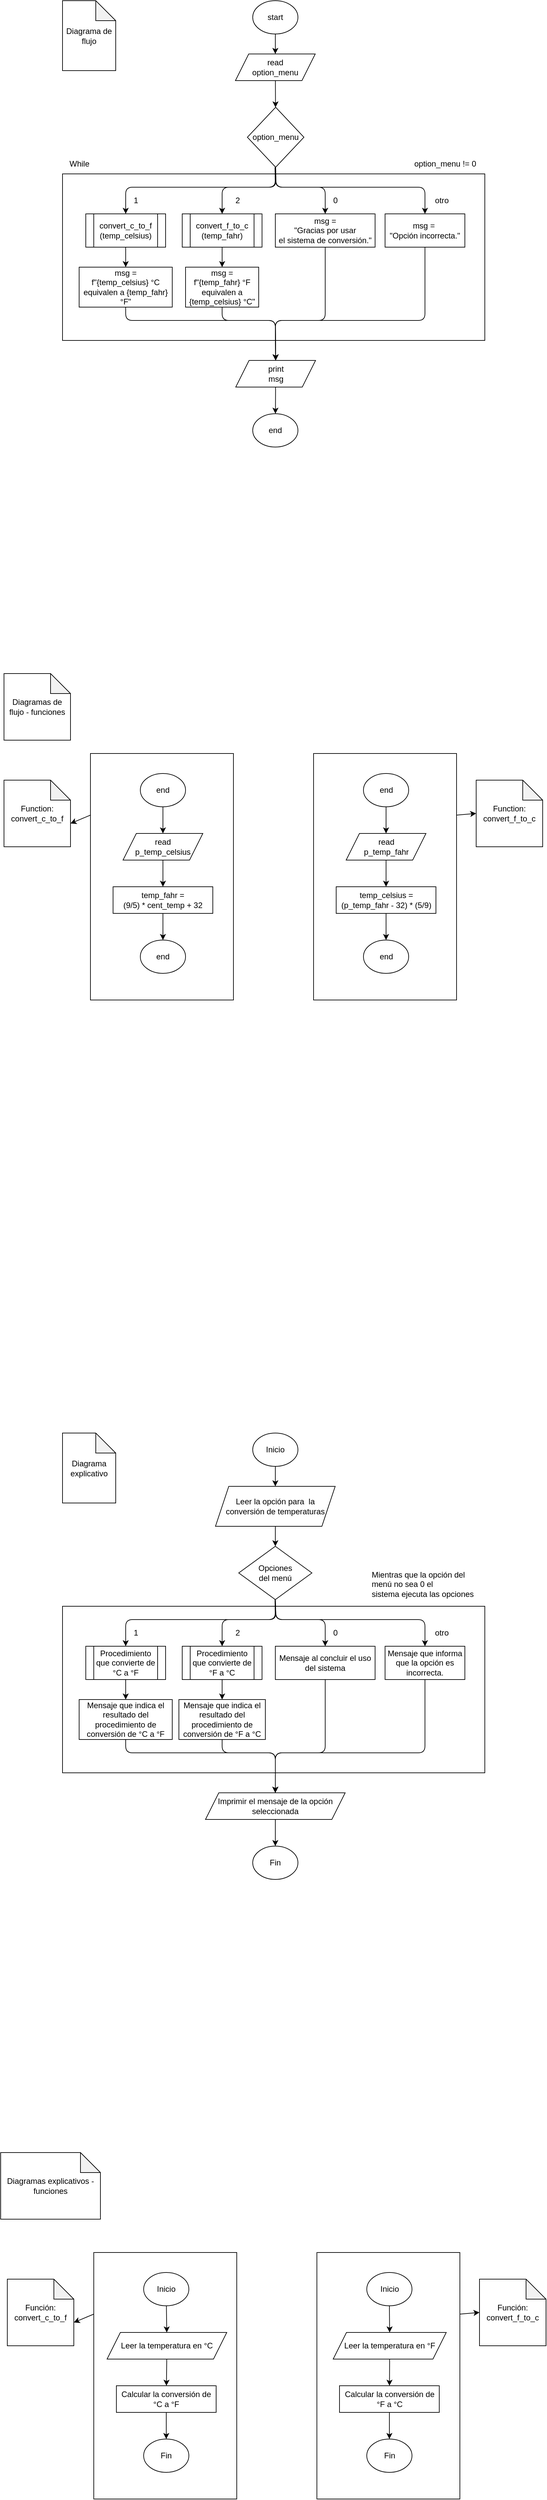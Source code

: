 <mxfile>
    <diagram id="xhpaAqn9Cxa-EPYrbFXT" name="grades_converter_diagrams">
        <mxGraphModel dx="445" dy="912" grid="1" gridSize="10" guides="1" tooltips="1" connect="1" arrows="1" fold="1" page="1" pageScale="1" pageWidth="850" pageHeight="1100" math="0" shadow="0">
            <root>
                <mxCell id="0"/>
                <mxCell id="1" parent="0"/>
                <mxCell id="78" value="" style="rounded=0;whiteSpace=wrap;html=1;" parent="1" vertex="1">
                    <mxGeometry x="108" y="390" width="635" height="250" as="geometry"/>
                </mxCell>
                <mxCell id="5" value="" style="edgeStyle=none;html=1;entryX=0.5;entryY=0;entryDx=0;entryDy=0;" parent="1" source="2" target="18" edge="1">
                    <mxGeometry relative="1" as="geometry">
                        <mxPoint x="428" y="210" as="targetPoint"/>
                    </mxGeometry>
                </mxCell>
                <mxCell id="2" value="start" style="ellipse;whiteSpace=wrap;html=1;" parent="1" vertex="1">
                    <mxGeometry x="394" y="130" width="68" height="50" as="geometry"/>
                </mxCell>
                <mxCell id="12" value="end" style="ellipse;whiteSpace=wrap;html=1;" parent="1" vertex="1">
                    <mxGeometry x="394" y="750" width="68" height="50" as="geometry"/>
                </mxCell>
                <mxCell id="14" value="Diagrama de flujo" style="shape=note;whiteSpace=wrap;html=1;backgroundOutline=1;darkOpacity=0.05;" parent="1" vertex="1">
                    <mxGeometry x="108" y="130" width="80" height="105" as="geometry"/>
                </mxCell>
                <mxCell id="53" value="" style="edgeStyle=none;html=1;" parent="1" source="17" target="12" edge="1">
                    <mxGeometry relative="1" as="geometry"/>
                </mxCell>
                <mxCell id="17" value="print&lt;br&gt;msg" style="shape=parallelogram;perimeter=parallelogramPerimeter;whiteSpace=wrap;html=1;fixedSize=1;" parent="1" vertex="1">
                    <mxGeometry x="368.5" y="670" width="120" height="40" as="geometry"/>
                </mxCell>
                <mxCell id="22" value="" style="edgeStyle=none;html=1;" parent="1" source="18" target="21" edge="1">
                    <mxGeometry relative="1" as="geometry"/>
                </mxCell>
                <mxCell id="18" value="read&lt;br&gt;option_menu" style="shape=parallelogram;perimeter=parallelogramPerimeter;whiteSpace=wrap;html=1;fixedSize=1;" parent="1" vertex="1">
                    <mxGeometry x="368" y="210" width="120" height="40" as="geometry"/>
                </mxCell>
                <mxCell id="25" value="" style="edgeStyle=none;html=1;entryX=0.5;entryY=0;entryDx=0;entryDy=0;exitX=0.5;exitY=1;exitDx=0;exitDy=0;" parent="1" source="21" target="37" edge="1">
                    <mxGeometry relative="1" as="geometry">
                        <mxPoint x="428.5" y="450" as="targetPoint"/>
                        <Array as="points">
                            <mxPoint x="429" y="410"/>
                            <mxPoint x="348" y="410"/>
                        </Array>
                    </mxGeometry>
                </mxCell>
                <mxCell id="21" value="option_menu" style="rhombus;whiteSpace=wrap;html=1;" parent="1" vertex="1">
                    <mxGeometry x="386" y="290" width="85" height="90" as="geometry"/>
                </mxCell>
                <mxCell id="32" value="1" style="text;html=1;align=center;verticalAlign=middle;resizable=0;points=[];autosize=1;strokeColor=none;fillColor=none;" parent="1" vertex="1">
                    <mxGeometry x="203" y="415" width="30" height="30" as="geometry"/>
                </mxCell>
                <mxCell id="33" value="2" style="text;html=1;align=center;verticalAlign=middle;resizable=0;points=[];autosize=1;strokeColor=none;fillColor=none;" parent="1" vertex="1">
                    <mxGeometry x="356" y="415" width="30" height="30" as="geometry"/>
                </mxCell>
                <mxCell id="34" value="otro" style="text;html=1;align=center;verticalAlign=middle;resizable=0;points=[];autosize=1;strokeColor=none;fillColor=none;" parent="1" vertex="1">
                    <mxGeometry x="657.5" y="415" width="40" height="30" as="geometry"/>
                </mxCell>
                <mxCell id="46" value="" style="edgeStyle=none;html=1;" parent="1" source="36" target="45" edge="1">
                    <mxGeometry relative="1" as="geometry"/>
                </mxCell>
                <mxCell id="36" value="convert_c_to_f&lt;br&gt;(temp_celsius)" style="shape=process;whiteSpace=wrap;html=1;backgroundOutline=1;" parent="1" vertex="1">
                    <mxGeometry x="143" y="450" width="120" height="50" as="geometry"/>
                </mxCell>
                <mxCell id="48" value="" style="edgeStyle=none;html=1;entryX=0.5;entryY=0;entryDx=0;entryDy=0;" parent="1" source="37" target="47" edge="1">
                    <mxGeometry relative="1" as="geometry"/>
                </mxCell>
                <mxCell id="37" value="convert_f_to_c&lt;br&gt;(temp_fahr)" style="shape=process;whiteSpace=wrap;html=1;backgroundOutline=1;" parent="1" vertex="1">
                    <mxGeometry x="288" y="450" width="120" height="50" as="geometry"/>
                </mxCell>
                <mxCell id="38" value="" style="edgeStyle=none;html=1;exitX=0.5;exitY=1;exitDx=0;exitDy=0;entryX=0.5;entryY=0;entryDx=0;entryDy=0;" parent="1" source="21" target="41" edge="1">
                    <mxGeometry relative="1" as="geometry">
                        <mxPoint x="438.5" y="390" as="sourcePoint"/>
                        <mxPoint x="503" y="450" as="targetPoint"/>
                        <Array as="points">
                            <mxPoint x="429" y="410"/>
                            <mxPoint x="503" y="410"/>
                        </Array>
                    </mxGeometry>
                </mxCell>
                <mxCell id="40" value="0" style="text;html=1;align=center;verticalAlign=middle;resizable=0;points=[];autosize=1;strokeColor=none;fillColor=none;" parent="1" vertex="1">
                    <mxGeometry x="503" y="415" width="30" height="30" as="geometry"/>
                </mxCell>
                <mxCell id="41" value="msg =&lt;br&gt;&quot;Gracias por usar &lt;br&gt;el sistema de conversión.&quot;" style="whiteSpace=wrap;html=1;" parent="1" vertex="1">
                    <mxGeometry x="428" y="450" width="150" height="50" as="geometry"/>
                </mxCell>
                <mxCell id="42" value="msg =&amp;nbsp;&lt;br&gt;&quot;Opción incorrecta.&quot;" style="whiteSpace=wrap;html=1;" parent="1" vertex="1">
                    <mxGeometry x="593" y="450" width="120" height="50" as="geometry"/>
                </mxCell>
                <mxCell id="43" value="" style="edgeStyle=none;html=1;entryX=0.5;entryY=0;entryDx=0;entryDy=0;exitX=0.5;exitY=1;exitDx=0;exitDy=0;" parent="1" target="36" edge="1">
                    <mxGeometry relative="1" as="geometry">
                        <mxPoint x="427.5" y="380" as="sourcePoint"/>
                        <mxPoint x="357" y="450" as="targetPoint"/>
                        <Array as="points">
                            <mxPoint x="428" y="410"/>
                            <mxPoint x="203" y="410"/>
                        </Array>
                    </mxGeometry>
                </mxCell>
                <mxCell id="44" value="" style="edgeStyle=none;html=1;exitX=0.5;exitY=1;exitDx=0;exitDy=0;entryX=0.5;entryY=0;entryDx=0;entryDy=0;" parent="1" target="42" edge="1">
                    <mxGeometry relative="1" as="geometry">
                        <mxPoint x="428" y="380" as="sourcePoint"/>
                        <mxPoint x="502.5" y="450" as="targetPoint"/>
                        <Array as="points">
                            <mxPoint x="428.5" y="410"/>
                            <mxPoint x="653" y="410"/>
                        </Array>
                    </mxGeometry>
                </mxCell>
                <mxCell id="45" value="msg =&lt;br&gt;f&quot;{temp_celsius} °C equivalen a {temp_fahr} °F&quot;" style="whiteSpace=wrap;html=1;" parent="1" vertex="1">
                    <mxGeometry x="133" y="530" width="140" height="60" as="geometry"/>
                </mxCell>
                <mxCell id="47" value="msg =&lt;br&gt;f&quot;{temp_fahr} °F equivalen a {temp_celsius} °C&quot;" style="whiteSpace=wrap;html=1;" parent="1" vertex="1">
                    <mxGeometry x="293" y="530" width="110" height="60" as="geometry"/>
                </mxCell>
                <mxCell id="49" value="" style="endArrow=classic;html=1;exitX=0.5;exitY=1;exitDx=0;exitDy=0;entryX=0.5;entryY=0;entryDx=0;entryDy=0;" parent="1" source="45" target="17" edge="1">
                    <mxGeometry width="50" height="50" relative="1" as="geometry">
                        <mxPoint x="423" y="470" as="sourcePoint"/>
                        <mxPoint x="433" y="650" as="targetPoint"/>
                        <Array as="points">
                            <mxPoint x="203" y="610"/>
                            <mxPoint x="428" y="610"/>
                        </Array>
                    </mxGeometry>
                </mxCell>
                <mxCell id="50" value="" style="endArrow=classic;html=1;exitX=0.5;exitY=1;exitDx=0;exitDy=0;entryX=0.5;entryY=0;entryDx=0;entryDy=0;" parent="1" source="47" target="17" edge="1">
                    <mxGeometry width="50" height="50" relative="1" as="geometry">
                        <mxPoint x="364" y="600" as="sourcePoint"/>
                        <mxPoint x="433" y="650" as="targetPoint"/>
                        <Array as="points">
                            <mxPoint x="348" y="610"/>
                            <mxPoint x="428" y="610"/>
                        </Array>
                    </mxGeometry>
                </mxCell>
                <mxCell id="51" value="" style="endArrow=classic;html=1;exitX=0.5;exitY=1;exitDx=0;exitDy=0;entryX=0.5;entryY=0;entryDx=0;entryDy=0;" parent="1" source="41" target="17" edge="1">
                    <mxGeometry width="50" height="50" relative="1" as="geometry">
                        <mxPoint x="423" y="470" as="sourcePoint"/>
                        <mxPoint x="433" y="650" as="targetPoint"/>
                        <Array as="points">
                            <mxPoint x="503" y="610"/>
                            <mxPoint x="428" y="610"/>
                        </Array>
                    </mxGeometry>
                </mxCell>
                <mxCell id="52" value="" style="endArrow=classic;html=1;entryX=0.5;entryY=0;entryDx=0;entryDy=0;" parent="1" source="42" target="17" edge="1">
                    <mxGeometry width="50" height="50" relative="1" as="geometry">
                        <mxPoint x="653" y="500" as="sourcePoint"/>
                        <mxPoint x="433" y="650" as="targetPoint"/>
                        <Array as="points">
                            <mxPoint x="653" y="610"/>
                            <mxPoint x="428" y="610"/>
                        </Array>
                    </mxGeometry>
                </mxCell>
                <mxCell id="79" value="While" style="text;html=1;align=center;verticalAlign=middle;resizable=0;points=[];autosize=1;strokeColor=none;fillColor=none;" parent="1" vertex="1">
                    <mxGeometry x="108" y="360" width="50" height="30" as="geometry"/>
                </mxCell>
                <mxCell id="80" value="option_menu != 0" style="text;html=1;align=center;verticalAlign=middle;resizable=0;points=[];autosize=1;strokeColor=none;fillColor=none;" parent="1" vertex="1">
                    <mxGeometry x="623" y="360" width="120" height="30" as="geometry"/>
                </mxCell>
                <mxCell id="DhJFXOIkZizIEhxYs8IX-80" style="edgeStyle=none;html=1;exitX=0;exitY=0.25;exitDx=0;exitDy=0;entryX=0;entryY=0;entryDx=100;entryDy=65;entryPerimeter=0;" parent="1" source="DhJFXOIkZizIEhxYs8IX-81" target="DhJFXOIkZizIEhxYs8IX-84" edge="1">
                    <mxGeometry relative="1" as="geometry"/>
                </mxCell>
                <mxCell id="DhJFXOIkZizIEhxYs8IX-81" value="" style="rounded=0;whiteSpace=wrap;html=1;" parent="1" vertex="1">
                    <mxGeometry x="150" y="1260" width="215" height="370" as="geometry"/>
                </mxCell>
                <mxCell id="DhJFXOIkZizIEhxYs8IX-82" value="" style="edgeStyle=none;html=1;" parent="1" source="DhJFXOIkZizIEhxYs8IX-83" target="DhJFXOIkZizIEhxYs8IX-89" edge="1">
                    <mxGeometry relative="1" as="geometry"/>
                </mxCell>
                <mxCell id="DhJFXOIkZizIEhxYs8IX-83" value="temp_fahr = &lt;br&gt;(9/5) * cent_temp + 32" style="whiteSpace=wrap;html=1;" parent="1" vertex="1">
                    <mxGeometry x="184" y="1460" width="150" height="40" as="geometry"/>
                </mxCell>
                <mxCell id="DhJFXOIkZizIEhxYs8IX-84" value="Function:&lt;br&gt;convert_c_to_f" style="shape=note;whiteSpace=wrap;html=1;backgroundOutline=1;darkOpacity=0.05;" parent="1" vertex="1">
                    <mxGeometry x="20" y="1300" width="100" height="100" as="geometry"/>
                </mxCell>
                <mxCell id="DhJFXOIkZizIEhxYs8IX-85" value="" style="edgeStyle=none;html=1;" parent="1" source="DhJFXOIkZizIEhxYs8IX-86" target="DhJFXOIkZizIEhxYs8IX-88" edge="1">
                    <mxGeometry relative="1" as="geometry"/>
                </mxCell>
                <mxCell id="DhJFXOIkZizIEhxYs8IX-86" value="end" style="ellipse;whiteSpace=wrap;html=1;" parent="1" vertex="1">
                    <mxGeometry x="225" y="1290" width="68" height="50" as="geometry"/>
                </mxCell>
                <mxCell id="DhJFXOIkZizIEhxYs8IX-87" value="" style="edgeStyle=none;html=1;" parent="1" source="DhJFXOIkZizIEhxYs8IX-88" target="DhJFXOIkZizIEhxYs8IX-83" edge="1">
                    <mxGeometry relative="1" as="geometry"/>
                </mxCell>
                <mxCell id="DhJFXOIkZizIEhxYs8IX-88" value="read&lt;br&gt;p_temp_celsius" style="shape=parallelogram;perimeter=parallelogramPerimeter;whiteSpace=wrap;html=1;fixedSize=1;" parent="1" vertex="1">
                    <mxGeometry x="199" y="1380" width="120" height="40" as="geometry"/>
                </mxCell>
                <mxCell id="DhJFXOIkZizIEhxYs8IX-89" value="end" style="ellipse;whiteSpace=wrap;html=1;" parent="1" vertex="1">
                    <mxGeometry x="225" y="1540" width="68" height="50" as="geometry"/>
                </mxCell>
                <mxCell id="DhJFXOIkZizIEhxYs8IX-90" style="edgeStyle=none;html=1;exitX=1;exitY=0.25;exitDx=0;exitDy=0;entryX=0;entryY=0.5;entryDx=0;entryDy=0;entryPerimeter=0;" parent="1" source="DhJFXOIkZizIEhxYs8IX-91" target="DhJFXOIkZizIEhxYs8IX-94" edge="1">
                    <mxGeometry relative="1" as="geometry"/>
                </mxCell>
                <mxCell id="DhJFXOIkZizIEhxYs8IX-91" value="" style="rounded=0;whiteSpace=wrap;html=1;" parent="1" vertex="1">
                    <mxGeometry x="485.5" y="1260" width="215" height="370" as="geometry"/>
                </mxCell>
                <mxCell id="DhJFXOIkZizIEhxYs8IX-92" value="" style="edgeStyle=none;html=1;" parent="1" source="DhJFXOIkZizIEhxYs8IX-93" target="DhJFXOIkZizIEhxYs8IX-99" edge="1">
                    <mxGeometry relative="1" as="geometry"/>
                </mxCell>
                <mxCell id="DhJFXOIkZizIEhxYs8IX-93" value="temp_celsius = &lt;br&gt;(p_temp_fahr - 32) * (5/9)" style="whiteSpace=wrap;html=1;" parent="1" vertex="1">
                    <mxGeometry x="519.5" y="1460" width="150" height="40" as="geometry"/>
                </mxCell>
                <mxCell id="DhJFXOIkZizIEhxYs8IX-94" value="Function:&lt;br&gt;convert_f_to_c" style="shape=note;whiteSpace=wrap;html=1;backgroundOutline=1;darkOpacity=0.05;" parent="1" vertex="1">
                    <mxGeometry x="730" y="1300" width="100" height="100" as="geometry"/>
                </mxCell>
                <mxCell id="DhJFXOIkZizIEhxYs8IX-95" value="" style="edgeStyle=none;html=1;" parent="1" source="DhJFXOIkZizIEhxYs8IX-96" target="DhJFXOIkZizIEhxYs8IX-98" edge="1">
                    <mxGeometry relative="1" as="geometry"/>
                </mxCell>
                <mxCell id="DhJFXOIkZizIEhxYs8IX-96" value="end" style="ellipse;whiteSpace=wrap;html=1;" parent="1" vertex="1">
                    <mxGeometry x="560.5" y="1290" width="68" height="50" as="geometry"/>
                </mxCell>
                <mxCell id="DhJFXOIkZizIEhxYs8IX-97" value="" style="edgeStyle=none;html=1;" parent="1" source="DhJFXOIkZizIEhxYs8IX-98" target="DhJFXOIkZizIEhxYs8IX-93" edge="1">
                    <mxGeometry relative="1" as="geometry"/>
                </mxCell>
                <mxCell id="DhJFXOIkZizIEhxYs8IX-98" value="read&lt;br&gt;p_temp_fahr" style="shape=parallelogram;perimeter=parallelogramPerimeter;whiteSpace=wrap;html=1;fixedSize=1;" parent="1" vertex="1">
                    <mxGeometry x="534.5" y="1380" width="120" height="40" as="geometry"/>
                </mxCell>
                <mxCell id="DhJFXOIkZizIEhxYs8IX-99" value="end" style="ellipse;whiteSpace=wrap;html=1;" parent="1" vertex="1">
                    <mxGeometry x="560.5" y="1540" width="68" height="50" as="geometry"/>
                </mxCell>
                <mxCell id="DhJFXOIkZizIEhxYs8IX-100" value="Diagramas de flujo - funciones" style="shape=note;whiteSpace=wrap;html=1;backgroundOutline=1;darkOpacity=0.05;" parent="1" vertex="1">
                    <mxGeometry x="20" y="1140" width="100" height="100" as="geometry"/>
                </mxCell>
                <mxCell id="rMtNd8o6MITVNhLoF3EU-80" value="" style="rounded=0;whiteSpace=wrap;html=1;" parent="1" vertex="1">
                    <mxGeometry x="108" y="2540" width="635" height="250" as="geometry"/>
                </mxCell>
                <mxCell id="rMtNd8o6MITVNhLoF3EU-81" value="" style="edgeStyle=none;html=1;entryX=0.5;entryY=0;entryDx=0;entryDy=0;" parent="1" source="rMtNd8o6MITVNhLoF3EU-82" target="rMtNd8o6MITVNhLoF3EU-88" edge="1">
                    <mxGeometry relative="1" as="geometry">
                        <mxPoint x="428" y="2360" as="targetPoint"/>
                    </mxGeometry>
                </mxCell>
                <mxCell id="rMtNd8o6MITVNhLoF3EU-82" value="Inicio" style="ellipse;whiteSpace=wrap;html=1;" parent="1" vertex="1">
                    <mxGeometry x="394" y="2280" width="68" height="50" as="geometry"/>
                </mxCell>
                <mxCell id="rMtNd8o6MITVNhLoF3EU-83" value="Fin" style="ellipse;whiteSpace=wrap;html=1;" parent="1" vertex="1">
                    <mxGeometry x="394" y="2900" width="68" height="50" as="geometry"/>
                </mxCell>
                <mxCell id="rMtNd8o6MITVNhLoF3EU-84" value="Diagrama&lt;br&gt;explicativo" style="shape=note;whiteSpace=wrap;html=1;backgroundOutline=1;darkOpacity=0.05;" parent="1" vertex="1">
                    <mxGeometry x="108" y="2280" width="80" height="105" as="geometry"/>
                </mxCell>
                <mxCell id="rMtNd8o6MITVNhLoF3EU-85" value="" style="edgeStyle=none;html=1;" parent="1" source="rMtNd8o6MITVNhLoF3EU-86" target="rMtNd8o6MITVNhLoF3EU-83" edge="1">
                    <mxGeometry relative="1" as="geometry"/>
                </mxCell>
                <mxCell id="rMtNd8o6MITVNhLoF3EU-86" value="Imprimir el mensaje de la opción seleccionada" style="shape=parallelogram;perimeter=parallelogramPerimeter;whiteSpace=wrap;html=1;fixedSize=1;" parent="1" vertex="1">
                    <mxGeometry x="323" y="2820" width="210" height="40" as="geometry"/>
                </mxCell>
                <mxCell id="rMtNd8o6MITVNhLoF3EU-87" value="" style="edgeStyle=none;html=1;" parent="1" source="rMtNd8o6MITVNhLoF3EU-88" target="rMtNd8o6MITVNhLoF3EU-90" edge="1">
                    <mxGeometry relative="1" as="geometry"/>
                </mxCell>
                <mxCell id="rMtNd8o6MITVNhLoF3EU-88" value="Leer la opción para&amp;nbsp; la conversión de temperaturas" style="shape=parallelogram;perimeter=parallelogramPerimeter;whiteSpace=wrap;html=1;fixedSize=1;" parent="1" vertex="1">
                    <mxGeometry x="338" y="2360" width="180" height="60" as="geometry"/>
                </mxCell>
                <mxCell id="rMtNd8o6MITVNhLoF3EU-89" value="" style="edgeStyle=none;html=1;entryX=0.5;entryY=0;entryDx=0;entryDy=0;exitX=0.5;exitY=1;exitDx=0;exitDy=0;" parent="1" source="rMtNd8o6MITVNhLoF3EU-90" target="rMtNd8o6MITVNhLoF3EU-97" edge="1">
                    <mxGeometry relative="1" as="geometry">
                        <mxPoint x="428.5" y="2600" as="targetPoint"/>
                        <Array as="points">
                            <mxPoint x="429" y="2560"/>
                            <mxPoint x="348" y="2560"/>
                        </Array>
                    </mxGeometry>
                </mxCell>
                <mxCell id="rMtNd8o6MITVNhLoF3EU-90" value="Opciones &lt;br&gt;del menú" style="rhombus;whiteSpace=wrap;html=1;" parent="1" vertex="1">
                    <mxGeometry x="373" y="2450" width="110" height="80" as="geometry"/>
                </mxCell>
                <mxCell id="rMtNd8o6MITVNhLoF3EU-91" value="1" style="text;html=1;align=center;verticalAlign=middle;resizable=0;points=[];autosize=1;strokeColor=none;fillColor=none;" parent="1" vertex="1">
                    <mxGeometry x="203" y="2565" width="30" height="30" as="geometry"/>
                </mxCell>
                <mxCell id="rMtNd8o6MITVNhLoF3EU-92" value="2" style="text;html=1;align=center;verticalAlign=middle;resizable=0;points=[];autosize=1;strokeColor=none;fillColor=none;" parent="1" vertex="1">
                    <mxGeometry x="356" y="2565" width="30" height="30" as="geometry"/>
                </mxCell>
                <mxCell id="rMtNd8o6MITVNhLoF3EU-93" value="otro" style="text;html=1;align=center;verticalAlign=middle;resizable=0;points=[];autosize=1;strokeColor=none;fillColor=none;" parent="1" vertex="1">
                    <mxGeometry x="657.5" y="2565" width="40" height="30" as="geometry"/>
                </mxCell>
                <mxCell id="rMtNd8o6MITVNhLoF3EU-94" value="" style="edgeStyle=none;html=1;" parent="1" source="rMtNd8o6MITVNhLoF3EU-95" target="rMtNd8o6MITVNhLoF3EU-104" edge="1">
                    <mxGeometry relative="1" as="geometry"/>
                </mxCell>
                <mxCell id="rMtNd8o6MITVNhLoF3EU-95" value="Procedimiento que convierte de °C a °F" style="shape=process;whiteSpace=wrap;html=1;backgroundOutline=1;" parent="1" vertex="1">
                    <mxGeometry x="143" y="2600" width="120" height="50" as="geometry"/>
                </mxCell>
                <mxCell id="rMtNd8o6MITVNhLoF3EU-96" value="" style="edgeStyle=none;html=1;entryX=0.5;entryY=0;entryDx=0;entryDy=0;" parent="1" source="rMtNd8o6MITVNhLoF3EU-97" target="rMtNd8o6MITVNhLoF3EU-105" edge="1">
                    <mxGeometry relative="1" as="geometry"/>
                </mxCell>
                <mxCell id="rMtNd8o6MITVNhLoF3EU-97" value="Procedimiento que convierte de °F a °C" style="shape=process;whiteSpace=wrap;html=1;backgroundOutline=1;" parent="1" vertex="1">
                    <mxGeometry x="288" y="2600" width="120" height="50" as="geometry"/>
                </mxCell>
                <mxCell id="rMtNd8o6MITVNhLoF3EU-98" value="" style="edgeStyle=none;html=1;exitX=0.5;exitY=1;exitDx=0;exitDy=0;entryX=0.5;entryY=0;entryDx=0;entryDy=0;" parent="1" source="rMtNd8o6MITVNhLoF3EU-90" target="rMtNd8o6MITVNhLoF3EU-100" edge="1">
                    <mxGeometry relative="1" as="geometry">
                        <mxPoint x="438.5" y="2540" as="sourcePoint"/>
                        <mxPoint x="503" y="2600" as="targetPoint"/>
                        <Array as="points">
                            <mxPoint x="429" y="2560"/>
                            <mxPoint x="503" y="2560"/>
                        </Array>
                    </mxGeometry>
                </mxCell>
                <mxCell id="rMtNd8o6MITVNhLoF3EU-99" value="0" style="text;html=1;align=center;verticalAlign=middle;resizable=0;points=[];autosize=1;strokeColor=none;fillColor=none;" parent="1" vertex="1">
                    <mxGeometry x="503" y="2565" width="30" height="30" as="geometry"/>
                </mxCell>
                <mxCell id="rMtNd8o6MITVNhLoF3EU-100" value="Mensaje al concluir el uso del sistema" style="whiteSpace=wrap;html=1;" parent="1" vertex="1">
                    <mxGeometry x="428" y="2600" width="150" height="50" as="geometry"/>
                </mxCell>
                <mxCell id="rMtNd8o6MITVNhLoF3EU-101" value="Mensaje que informa que la opción es incorrecta." style="whiteSpace=wrap;html=1;" parent="1" vertex="1">
                    <mxGeometry x="593" y="2600" width="120" height="50" as="geometry"/>
                </mxCell>
                <mxCell id="rMtNd8o6MITVNhLoF3EU-102" value="" style="edgeStyle=none;html=1;entryX=0.5;entryY=0;entryDx=0;entryDy=0;exitX=0.5;exitY=1;exitDx=0;exitDy=0;" parent="1" target="rMtNd8o6MITVNhLoF3EU-95" edge="1">
                    <mxGeometry relative="1" as="geometry">
                        <mxPoint x="427.5" y="2530" as="sourcePoint"/>
                        <mxPoint x="357" y="2600" as="targetPoint"/>
                        <Array as="points">
                            <mxPoint x="428" y="2560"/>
                            <mxPoint x="203" y="2560"/>
                        </Array>
                    </mxGeometry>
                </mxCell>
                <mxCell id="rMtNd8o6MITVNhLoF3EU-103" value="" style="edgeStyle=none;html=1;exitX=0.5;exitY=1;exitDx=0;exitDy=0;entryX=0.5;entryY=0;entryDx=0;entryDy=0;" parent="1" target="rMtNd8o6MITVNhLoF3EU-101" edge="1">
                    <mxGeometry relative="1" as="geometry">
                        <mxPoint x="428" y="2530" as="sourcePoint"/>
                        <mxPoint x="502.5" y="2600" as="targetPoint"/>
                        <Array as="points">
                            <mxPoint x="428.5" y="2560"/>
                            <mxPoint x="653" y="2560"/>
                        </Array>
                    </mxGeometry>
                </mxCell>
                <mxCell id="rMtNd8o6MITVNhLoF3EU-104" value="Mensaje que indica el resultado del procedimiento de conversión de °C a °F" style="whiteSpace=wrap;html=1;" parent="1" vertex="1">
                    <mxGeometry x="133" y="2680" width="140" height="60" as="geometry"/>
                </mxCell>
                <mxCell id="rMtNd8o6MITVNhLoF3EU-105" value="Mensaje que indica el resultado del procedimiento de conversión de °F a °C" style="whiteSpace=wrap;html=1;" parent="1" vertex="1">
                    <mxGeometry x="283" y="2680" width="130" height="60" as="geometry"/>
                </mxCell>
                <mxCell id="rMtNd8o6MITVNhLoF3EU-106" value="" style="endArrow=classic;html=1;exitX=0.5;exitY=1;exitDx=0;exitDy=0;entryX=0.5;entryY=0;entryDx=0;entryDy=0;" parent="1" source="rMtNd8o6MITVNhLoF3EU-104" target="rMtNd8o6MITVNhLoF3EU-86" edge="1">
                    <mxGeometry width="50" height="50" relative="1" as="geometry">
                        <mxPoint x="423" y="2620" as="sourcePoint"/>
                        <mxPoint x="433" y="2800" as="targetPoint"/>
                        <Array as="points">
                            <mxPoint x="203" y="2760"/>
                            <mxPoint x="428" y="2760"/>
                        </Array>
                    </mxGeometry>
                </mxCell>
                <mxCell id="rMtNd8o6MITVNhLoF3EU-107" value="" style="endArrow=classic;html=1;exitX=0.5;exitY=1;exitDx=0;exitDy=0;entryX=0.5;entryY=0;entryDx=0;entryDy=0;" parent="1" source="rMtNd8o6MITVNhLoF3EU-105" target="rMtNd8o6MITVNhLoF3EU-86" edge="1">
                    <mxGeometry width="50" height="50" relative="1" as="geometry">
                        <mxPoint x="364" y="2750" as="sourcePoint"/>
                        <mxPoint x="433" y="2800" as="targetPoint"/>
                        <Array as="points">
                            <mxPoint x="348" y="2760"/>
                            <mxPoint x="428" y="2760"/>
                        </Array>
                    </mxGeometry>
                </mxCell>
                <mxCell id="rMtNd8o6MITVNhLoF3EU-108" value="" style="endArrow=classic;html=1;exitX=0.5;exitY=1;exitDx=0;exitDy=0;entryX=0.5;entryY=0;entryDx=0;entryDy=0;" parent="1" source="rMtNd8o6MITVNhLoF3EU-100" target="rMtNd8o6MITVNhLoF3EU-86" edge="1">
                    <mxGeometry width="50" height="50" relative="1" as="geometry">
                        <mxPoint x="423" y="2620" as="sourcePoint"/>
                        <mxPoint x="433" y="2800" as="targetPoint"/>
                        <Array as="points">
                            <mxPoint x="503" y="2760"/>
                            <mxPoint x="428" y="2760"/>
                        </Array>
                    </mxGeometry>
                </mxCell>
                <mxCell id="rMtNd8o6MITVNhLoF3EU-109" value="" style="endArrow=classic;html=1;entryX=0.5;entryY=0;entryDx=0;entryDy=0;" parent="1" source="rMtNd8o6MITVNhLoF3EU-101" target="rMtNd8o6MITVNhLoF3EU-86" edge="1">
                    <mxGeometry width="50" height="50" relative="1" as="geometry">
                        <mxPoint x="653" y="2650" as="sourcePoint"/>
                        <mxPoint x="433" y="2800" as="targetPoint"/>
                        <Array as="points">
                            <mxPoint x="653" y="2760"/>
                            <mxPoint x="428" y="2760"/>
                        </Array>
                    </mxGeometry>
                </mxCell>
                <mxCell id="rMtNd8o6MITVNhLoF3EU-110" value="&lt;h1 style=&quot;text-align: center;&quot;&gt;&lt;/h1&gt;&lt;span style=&quot;text-align: center;&quot;&gt;Mientras que la opción del menú&amp;nbsp;&lt;/span&gt;&lt;span style=&quot;text-align: center;&quot;&gt;no sea 0 el sistema&amp;nbsp;&lt;/span&gt;&lt;span style=&quot;text-align: center;&quot;&gt;ejecuta las opciones&lt;/span&gt;" style="text;html=1;strokeColor=none;fillColor=none;spacing=5;spacingTop=-20;whiteSpace=wrap;overflow=hidden;rounded=0;" parent="1" vertex="1">
                    <mxGeometry x="568" y="2480" width="175" height="60" as="geometry"/>
                </mxCell>
                <mxCell id="P3QsOzCwL3pZbPPS4Ut1-80" style="edgeStyle=none;html=1;exitX=0;exitY=0.25;exitDx=0;exitDy=0;entryX=0;entryY=0;entryDx=100;entryDy=65;entryPerimeter=0;" parent="1" source="P3QsOzCwL3pZbPPS4Ut1-81" target="P3QsOzCwL3pZbPPS4Ut1-84" edge="1">
                    <mxGeometry relative="1" as="geometry"/>
                </mxCell>
                <mxCell id="P3QsOzCwL3pZbPPS4Ut1-81" value="" style="rounded=0;whiteSpace=wrap;html=1;" parent="1" vertex="1">
                    <mxGeometry x="155" y="3510" width="215" height="370" as="geometry"/>
                </mxCell>
                <mxCell id="P3QsOzCwL3pZbPPS4Ut1-82" value="" style="edgeStyle=none;html=1;" parent="1" source="P3QsOzCwL3pZbPPS4Ut1-83" target="P3QsOzCwL3pZbPPS4Ut1-89" edge="1">
                    <mxGeometry relative="1" as="geometry"/>
                </mxCell>
                <mxCell id="P3QsOzCwL3pZbPPS4Ut1-83" value="Calcular la conversión de °C a °F" style="whiteSpace=wrap;html=1;" parent="1" vertex="1">
                    <mxGeometry x="189" y="3710" width="150" height="40" as="geometry"/>
                </mxCell>
                <mxCell id="P3QsOzCwL3pZbPPS4Ut1-84" value="Función:&lt;br&gt;convert_c_to_f" style="shape=note;whiteSpace=wrap;html=1;backgroundOutline=1;darkOpacity=0.05;" parent="1" vertex="1">
                    <mxGeometry x="25" y="3550" width="100" height="100" as="geometry"/>
                </mxCell>
                <mxCell id="P3QsOzCwL3pZbPPS4Ut1-85" value="" style="edgeStyle=none;html=1;" parent="1" source="P3QsOzCwL3pZbPPS4Ut1-86" target="P3QsOzCwL3pZbPPS4Ut1-88" edge="1">
                    <mxGeometry relative="1" as="geometry"/>
                </mxCell>
                <mxCell id="P3QsOzCwL3pZbPPS4Ut1-86" value="Inicio" style="ellipse;whiteSpace=wrap;html=1;" parent="1" vertex="1">
                    <mxGeometry x="230" y="3540" width="68" height="50" as="geometry"/>
                </mxCell>
                <mxCell id="P3QsOzCwL3pZbPPS4Ut1-87" value="" style="edgeStyle=none;html=1;" parent="1" source="P3QsOzCwL3pZbPPS4Ut1-88" target="P3QsOzCwL3pZbPPS4Ut1-83" edge="1">
                    <mxGeometry relative="1" as="geometry"/>
                </mxCell>
                <mxCell id="P3QsOzCwL3pZbPPS4Ut1-88" value="Leer la temperatura en °C" style="shape=parallelogram;perimeter=parallelogramPerimeter;whiteSpace=wrap;html=1;fixedSize=1;" parent="1" vertex="1">
                    <mxGeometry x="175" y="3630" width="180" height="40" as="geometry"/>
                </mxCell>
                <mxCell id="P3QsOzCwL3pZbPPS4Ut1-89" value="Fin" style="ellipse;whiteSpace=wrap;html=1;" parent="1" vertex="1">
                    <mxGeometry x="230" y="3790" width="68" height="50" as="geometry"/>
                </mxCell>
                <mxCell id="P3QsOzCwL3pZbPPS4Ut1-90" style="edgeStyle=none;html=1;exitX=1;exitY=0.25;exitDx=0;exitDy=0;entryX=0;entryY=0.5;entryDx=0;entryDy=0;entryPerimeter=0;" parent="1" source="P3QsOzCwL3pZbPPS4Ut1-91" target="P3QsOzCwL3pZbPPS4Ut1-94" edge="1">
                    <mxGeometry relative="1" as="geometry"/>
                </mxCell>
                <mxCell id="P3QsOzCwL3pZbPPS4Ut1-91" value="" style="rounded=0;whiteSpace=wrap;html=1;" parent="1" vertex="1">
                    <mxGeometry x="490.5" y="3510" width="215" height="370" as="geometry"/>
                </mxCell>
                <mxCell id="P3QsOzCwL3pZbPPS4Ut1-92" value="" style="edgeStyle=none;html=1;" parent="1" source="P3QsOzCwL3pZbPPS4Ut1-93" target="P3QsOzCwL3pZbPPS4Ut1-99" edge="1">
                    <mxGeometry relative="1" as="geometry"/>
                </mxCell>
                <mxCell id="P3QsOzCwL3pZbPPS4Ut1-93" value="Calcular la conversión de °F a °C" style="whiteSpace=wrap;html=1;" parent="1" vertex="1">
                    <mxGeometry x="524.5" y="3710" width="150" height="40" as="geometry"/>
                </mxCell>
                <mxCell id="P3QsOzCwL3pZbPPS4Ut1-94" value="Función:&lt;br&gt;convert_f_to_c" style="shape=note;whiteSpace=wrap;html=1;backgroundOutline=1;darkOpacity=0.05;" parent="1" vertex="1">
                    <mxGeometry x="735" y="3550" width="100" height="100" as="geometry"/>
                </mxCell>
                <mxCell id="P3QsOzCwL3pZbPPS4Ut1-95" value="" style="edgeStyle=none;html=1;" parent="1" source="P3QsOzCwL3pZbPPS4Ut1-96" target="P3QsOzCwL3pZbPPS4Ut1-98" edge="1">
                    <mxGeometry relative="1" as="geometry"/>
                </mxCell>
                <mxCell id="P3QsOzCwL3pZbPPS4Ut1-96" value="Inicio" style="ellipse;whiteSpace=wrap;html=1;" parent="1" vertex="1">
                    <mxGeometry x="565.5" y="3540" width="68" height="50" as="geometry"/>
                </mxCell>
                <mxCell id="P3QsOzCwL3pZbPPS4Ut1-97" value="" style="edgeStyle=none;html=1;" parent="1" source="P3QsOzCwL3pZbPPS4Ut1-98" target="P3QsOzCwL3pZbPPS4Ut1-93" edge="1">
                    <mxGeometry relative="1" as="geometry"/>
                </mxCell>
                <mxCell id="P3QsOzCwL3pZbPPS4Ut1-98" value="Leer la temperatura en °F" style="shape=parallelogram;perimeter=parallelogramPerimeter;whiteSpace=wrap;html=1;fixedSize=1;" parent="1" vertex="1">
                    <mxGeometry x="515" y="3630" width="170" height="40" as="geometry"/>
                </mxCell>
                <mxCell id="P3QsOzCwL3pZbPPS4Ut1-99" value="Fin" style="ellipse;whiteSpace=wrap;html=1;" parent="1" vertex="1">
                    <mxGeometry x="565.5" y="3790" width="68" height="50" as="geometry"/>
                </mxCell>
                <mxCell id="P3QsOzCwL3pZbPPS4Ut1-100" value="Diagramas explicativos - funciones" style="shape=note;whiteSpace=wrap;html=1;backgroundOutline=1;darkOpacity=0.05;" parent="1" vertex="1">
                    <mxGeometry x="15" y="3360" width="150" height="100" as="geometry"/>
                </mxCell>
            </root>
        </mxGraphModel>
    </diagram>
</mxfile>